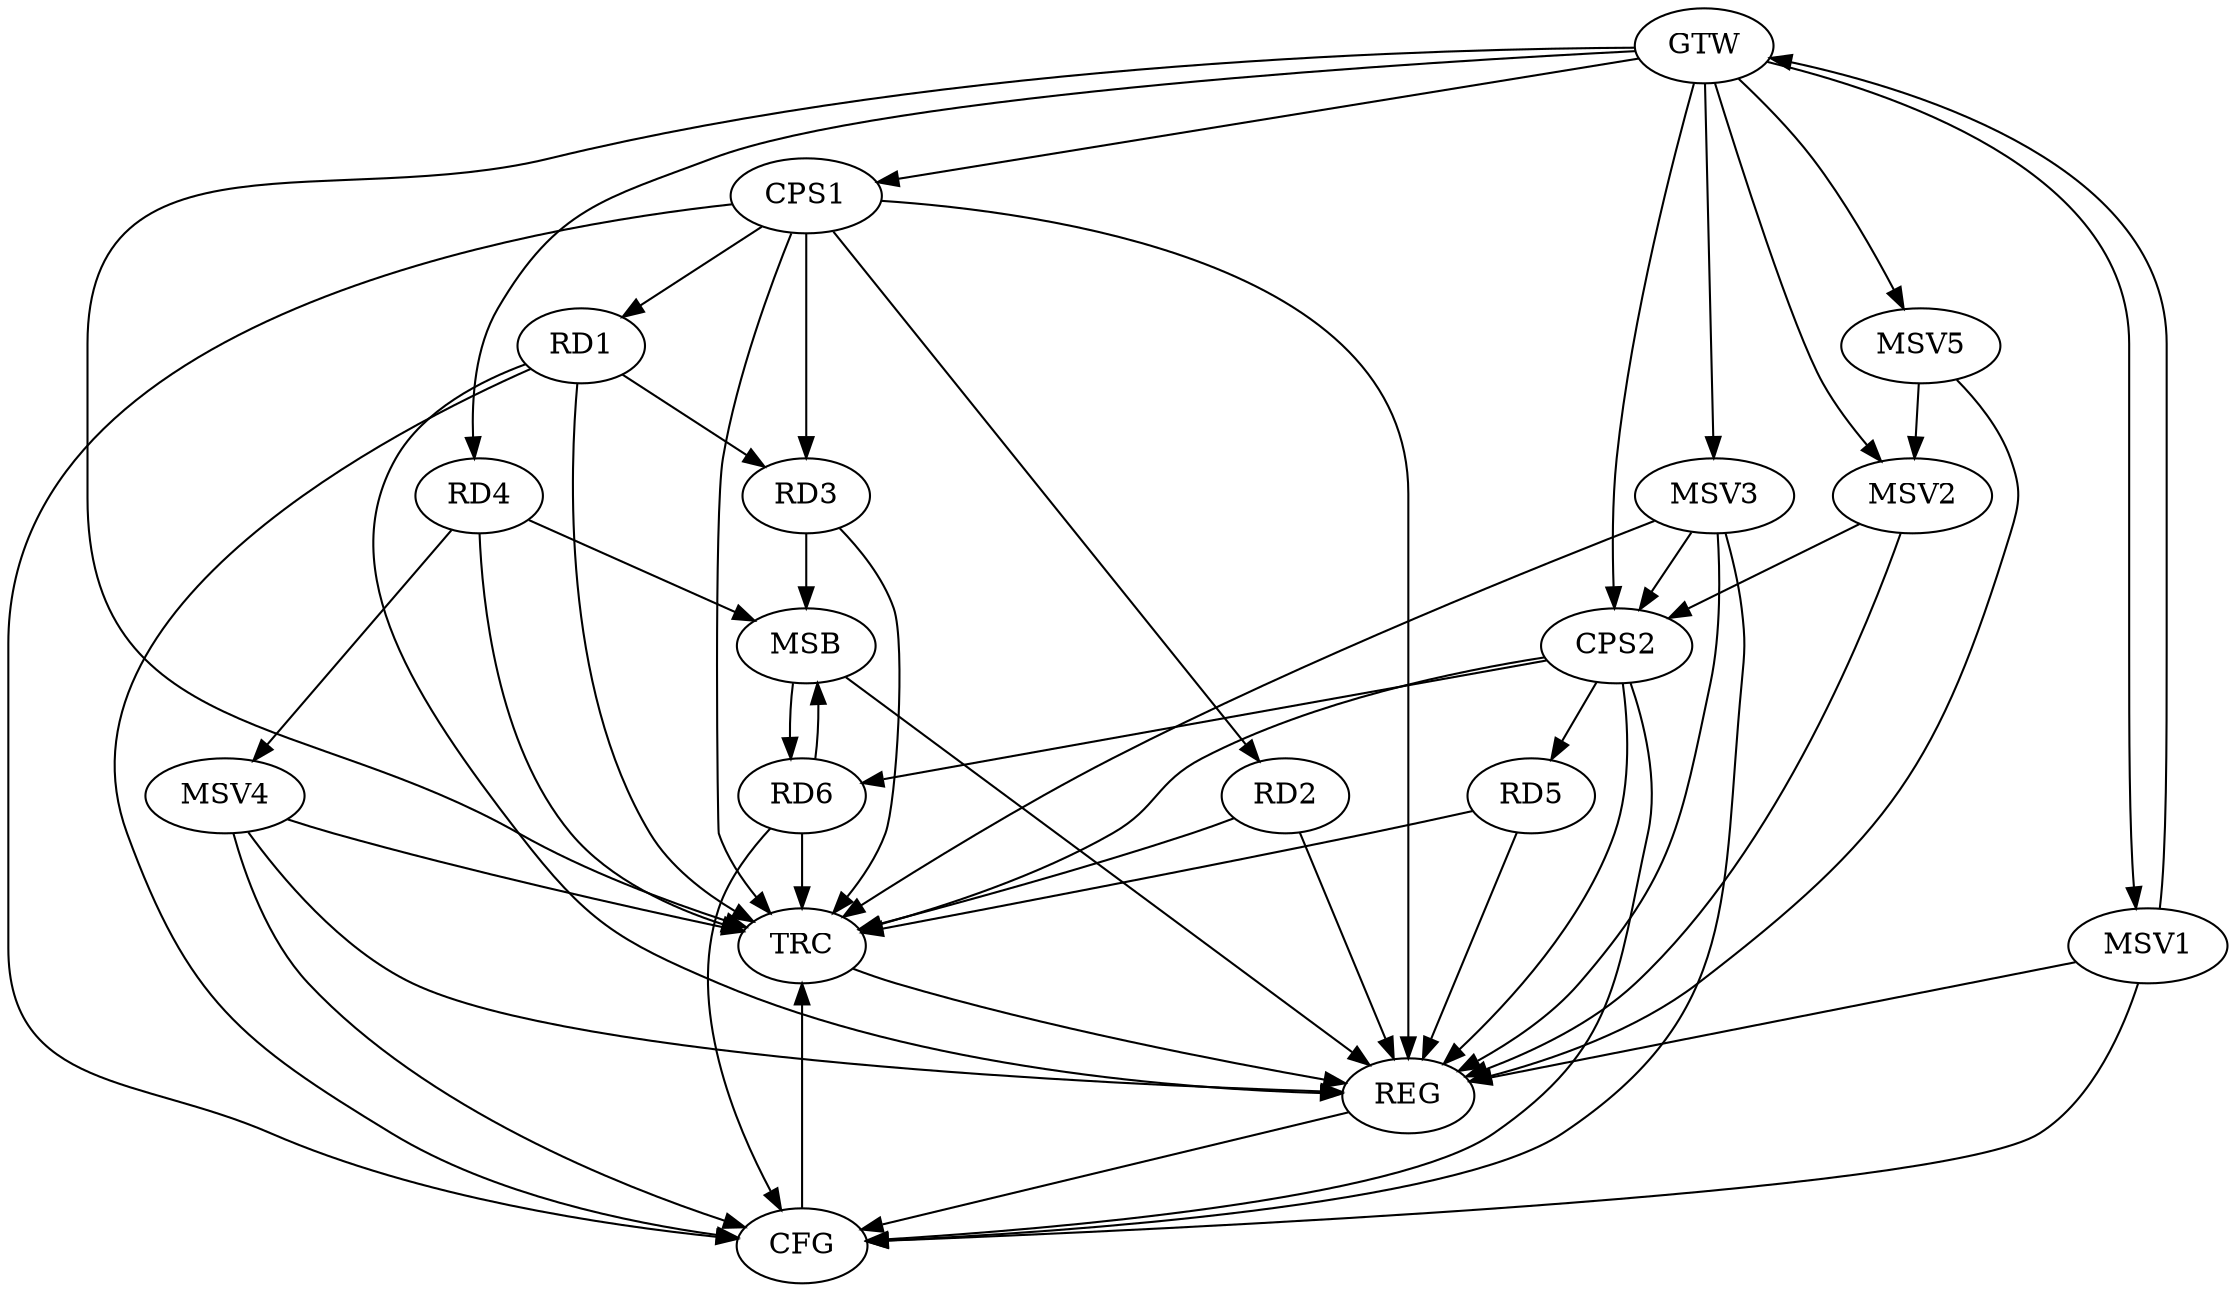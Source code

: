 strict digraph G {
  RD1 [ label="RD1" ];
  RD2 [ label="RD2" ];
  RD3 [ label="RD3" ];
  RD4 [ label="RD4" ];
  RD5 [ label="RD5" ];
  RD6 [ label="RD6" ];
  CPS1 [ label="CPS1" ];
  CPS2 [ label="CPS2" ];
  GTW [ label="GTW" ];
  REG [ label="REG" ];
  MSB [ label="MSB" ];
  CFG [ label="CFG" ];
  TRC [ label="TRC" ];
  MSV1 [ label="MSV1" ];
  MSV2 [ label="MSV2" ];
  MSV3 [ label="MSV3" ];
  MSV4 [ label="MSV4" ];
  MSV5 [ label="MSV5" ];
  CPS1 -> RD1;
  CPS1 -> RD2;
  CPS1 -> RD3;
  CPS2 -> RD5;
  CPS2 -> RD6;
  GTW -> RD4;
  GTW -> CPS1;
  GTW -> CPS2;
  RD1 -> REG;
  RD2 -> REG;
  RD5 -> REG;
  CPS1 -> REG;
  CPS2 -> REG;
  RD3 -> MSB;
  MSB -> REG;
  RD4 -> MSB;
  MSB -> RD6;
  RD6 -> MSB;
  RD1 -> CFG;
  RD6 -> CFG;
  CPS2 -> CFG;
  CPS1 -> CFG;
  REG -> CFG;
  RD1 -> TRC;
  RD2 -> TRC;
  RD3 -> TRC;
  RD4 -> TRC;
  RD5 -> TRC;
  RD6 -> TRC;
  CPS1 -> TRC;
  CPS2 -> TRC;
  GTW -> TRC;
  CFG -> TRC;
  TRC -> REG;
  RD1 -> RD3;
  MSV1 -> GTW;
  GTW -> MSV1;
  MSV1 -> REG;
  MSV1 -> CFG;
  MSV2 -> CPS2;
  GTW -> MSV2;
  MSV2 -> REG;
  MSV3 -> CPS2;
  GTW -> MSV3;
  MSV3 -> REG;
  MSV3 -> TRC;
  MSV3 -> CFG;
  RD4 -> MSV4;
  MSV4 -> REG;
  MSV4 -> TRC;
  MSV4 -> CFG;
  MSV5 -> MSV2;
  GTW -> MSV5;
  MSV5 -> REG;
}
